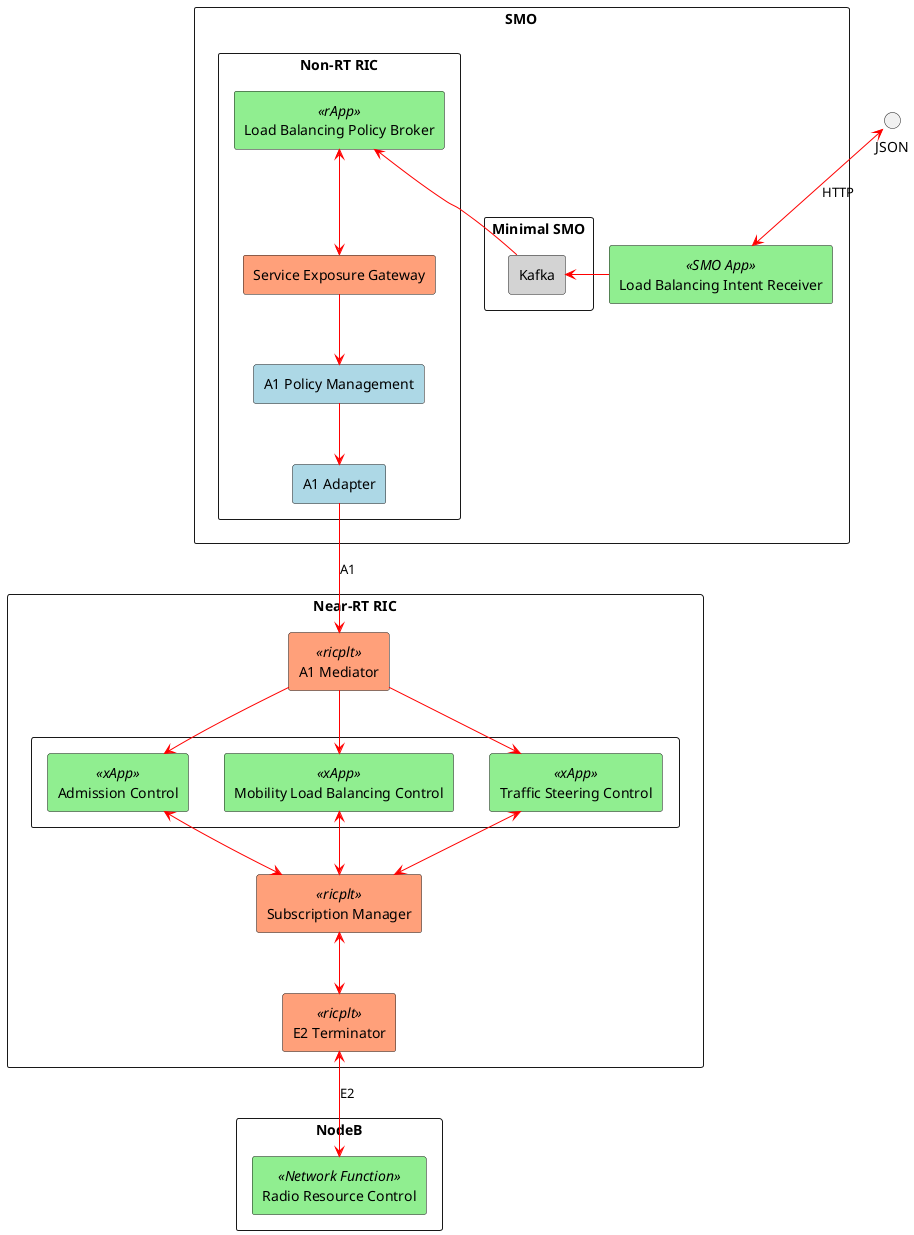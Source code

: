 @startuml Set
skinparam componentStyle rectangle
interface "JSON" as json

component intentctl

frame Legend {
	component "Contributed components" #LightGreen
	component "ONAP components" #LightBlue
	component "ORAN SC components" #LightSalmon
	component "COTS components" #LightGrey
	component "Peer Contributed" #SteelBlue
}

component SMO {
	component "Load Balancing Intent Receiver" as intent_receiver <<SMO App>> #LightGreen
	component "Minimal SMO" {
		component "Zookeeper" #LightGrey
		component "Kafdrop" #LightGrey
		component "Kafka" as kafka #LightGrey
		component "VES Collector" as ves_collector #SteelBlue
		component "InfluxDB Connector" as idb_connector #SteelBlue
		component "InfluxDB" as idb #LightGrey
		component "Chronograf" as chronograf #LightGrey
		component "Persistent Database" as persistent_db #LightGrey
	}

	component "Non-RT RIC" {
		component "Load Balancing Policy Broker" as policy_broker_rapp <<rApp>> #LightGreen
		component "Service Exposure Gateway" as service_exposure_gateway #LightSalmon
		component "A1 Policy Management" as a1_policy_management #LightBlue
		component "A1 Adapter" as a1_adapter #LightBlue
		component "rApp Catalog" as rapp_catalog #LightSalmon
		component "Control Panel" as control_panel #LightSalmon
		component "Information Coodinator Service" #LightSalmon
	}

	json <--> intent_receiver #Red: HTTP
	intent_receiver -> kafka #Red
	policy_broker_rapp <-- kafka #Red
	policy_broker_rapp <--> service_exposure_gateway #Red
	service_exposure_gateway  --> a1_policy_management #Red
	a1_policy_management --> a1_adapter #Red
}

component "Near-RT RIC" {
	component "A1 Mediator" as a1_mediator_ricplt <<ricplt>> #LightSalmon
	component {
		component "Admission Control" as ad_control_xapp <<xApp>> #LightGreen
		component "Mobility Load Balancing Control" as mlb_control_xapp <<xApp>> #LightGreen
		component "Traffic Steering Control" as ts_control_xapp <<xApp>> #LightGreen
	}
	component "Monitoring xApp" as monitor_xapp <<xApp>> #LightGreen
	component "rNIB" as rnib_ricplt <<ricplt>> #LightSalmon
	component "E2 Terminator"  as e2term <<ricplt>> #LightSalmon
	component "Routing Manager" as routing_manager <<ricplt>> #LightSalmon
	component "Subscription Manager" as subscription_manager <<ricplt>> #LightSalmon

	component "Prometheus" as prometheus #LightGrey
	component "Alert Manager" as alert_manager #LightGrey
	component "VESPA Manager" as vespa_manager #LightBlue

	a1_adapter --> a1_mediator_ricplt #Red: A1
	
	a1_mediator_ricplt --> ad_control_xapp #Red
	a1_mediator_ricplt --> mlb_control_xapp #Red
	a1_mediator_ricplt --> ts_control_xapp #Red

	ad_control_xapp <--> subscription_manager #Red
	ts_control_xapp <--> subscription_manager #Red
	mlb_control_xapp <--> subscription_manager #Red

	subscription_manager <--> e2term #Red
}

component "NodeB" {
	component "Radio Resource Control" as rrc_nf <<Network Function>> #LightGreen
	e2term <--> rrc_nf #Red: E2
}

remove @unlinked
@enduml